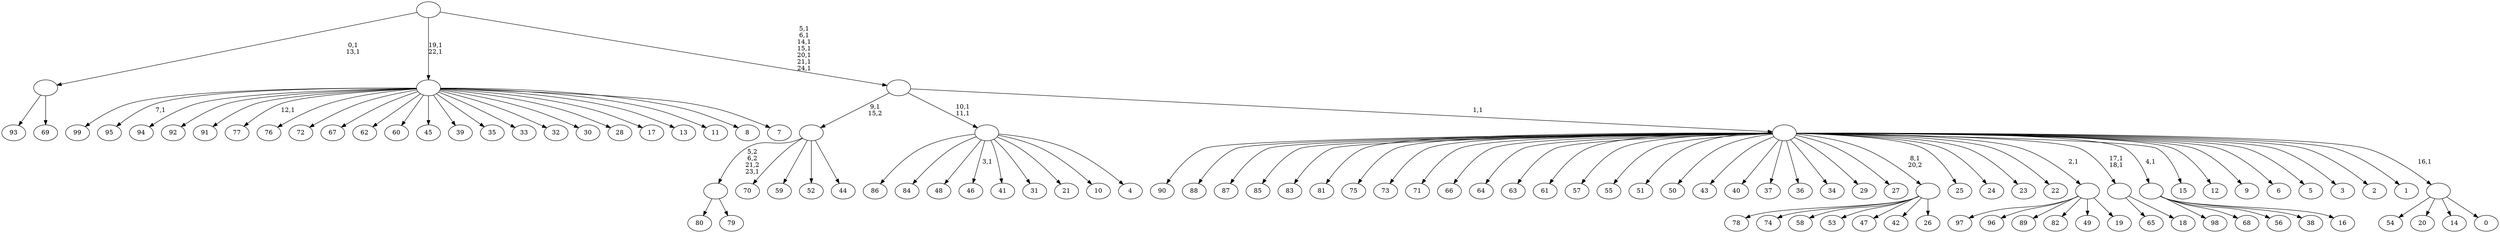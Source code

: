 digraph T {
	125 [label="99"]
	124 [label="98"]
	123 [label="97"]
	122 [label="96"]
	121 [label="95"]
	119 [label="94"]
	118 [label="93"]
	117 [label="92"]
	116 [label="91"]
	115 [label="90"]
	114 [label="89"]
	113 [label="88"]
	112 [label="87"]
	111 [label="86"]
	110 [label="85"]
	109 [label="84"]
	108 [label="83"]
	107 [label="82"]
	106 [label="81"]
	105 [label="80"]
	104 [label="79"]
	103 [label=""]
	102 [label="78"]
	101 [label="77"]
	99 [label="76"]
	98 [label="75"]
	97 [label="74"]
	96 [label="73"]
	95 [label="72"]
	94 [label="71"]
	93 [label="70"]
	92 [label="69"]
	91 [label=""]
	89 [label="68"]
	88 [label="67"]
	87 [label="66"]
	86 [label="65"]
	85 [label="64"]
	84 [label="63"]
	83 [label="62"]
	82 [label="61"]
	81 [label="60"]
	80 [label="59"]
	79 [label="58"]
	78 [label="57"]
	77 [label="56"]
	76 [label="55"]
	75 [label="54"]
	74 [label="53"]
	73 [label="52"]
	72 [label="51"]
	71 [label="50"]
	70 [label="49"]
	69 [label="48"]
	68 [label="47"]
	67 [label="46"]
	65 [label="45"]
	64 [label="44"]
	63 [label=""]
	62 [label="43"]
	61 [label="42"]
	60 [label="41"]
	59 [label="40"]
	58 [label="39"]
	57 [label="38"]
	56 [label="37"]
	55 [label="36"]
	54 [label="35"]
	53 [label="34"]
	52 [label="33"]
	51 [label="32"]
	50 [label="31"]
	49 [label="30"]
	48 [label="29"]
	47 [label="28"]
	46 [label="27"]
	45 [label="26"]
	44 [label=""]
	43 [label="25"]
	42 [label="24"]
	41 [label="23"]
	40 [label="22"]
	39 [label="21"]
	38 [label="20"]
	37 [label="19"]
	36 [label=""]
	35 [label="18"]
	34 [label=""]
	32 [label="17"]
	31 [label="16"]
	30 [label=""]
	29 [label="15"]
	28 [label="14"]
	27 [label="13"]
	26 [label="12"]
	25 [label="11"]
	24 [label="10"]
	23 [label="9"]
	22 [label="8"]
	21 [label="7"]
	20 [label=""]
	18 [label="6"]
	17 [label="5"]
	16 [label="4"]
	15 [label=""]
	13 [label="3"]
	12 [label="2"]
	11 [label="1"]
	10 [label="0"]
	9 [label=""]
	8 [label=""]
	7 [label=""]
	0 [label=""]
	103 -> 105 [label=""]
	103 -> 104 [label=""]
	91 -> 118 [label=""]
	91 -> 92 [label=""]
	63 -> 103 [label="5,2\n6,2\n21,2\n23,1"]
	63 -> 93 [label=""]
	63 -> 80 [label=""]
	63 -> 73 [label=""]
	63 -> 64 [label=""]
	44 -> 102 [label=""]
	44 -> 97 [label=""]
	44 -> 79 [label=""]
	44 -> 74 [label=""]
	44 -> 68 [label=""]
	44 -> 61 [label=""]
	44 -> 45 [label=""]
	36 -> 123 [label=""]
	36 -> 122 [label=""]
	36 -> 114 [label=""]
	36 -> 107 [label=""]
	36 -> 70 [label=""]
	36 -> 37 [label=""]
	34 -> 86 [label=""]
	34 -> 35 [label=""]
	30 -> 124 [label=""]
	30 -> 89 [label=""]
	30 -> 77 [label=""]
	30 -> 57 [label=""]
	30 -> 31 [label=""]
	20 -> 101 [label="12,1"]
	20 -> 121 [label="7,1"]
	20 -> 125 [label=""]
	20 -> 119 [label=""]
	20 -> 117 [label=""]
	20 -> 116 [label=""]
	20 -> 99 [label=""]
	20 -> 95 [label=""]
	20 -> 88 [label=""]
	20 -> 83 [label=""]
	20 -> 81 [label=""]
	20 -> 65 [label=""]
	20 -> 58 [label=""]
	20 -> 54 [label=""]
	20 -> 52 [label=""]
	20 -> 51 [label=""]
	20 -> 49 [label=""]
	20 -> 47 [label=""]
	20 -> 32 [label=""]
	20 -> 27 [label=""]
	20 -> 25 [label=""]
	20 -> 22 [label=""]
	20 -> 21 [label=""]
	15 -> 67 [label="3,1"]
	15 -> 111 [label=""]
	15 -> 109 [label=""]
	15 -> 69 [label=""]
	15 -> 60 [label=""]
	15 -> 50 [label=""]
	15 -> 39 [label=""]
	15 -> 24 [label=""]
	15 -> 16 [label=""]
	9 -> 75 [label=""]
	9 -> 38 [label=""]
	9 -> 28 [label=""]
	9 -> 10 [label=""]
	8 -> 34 [label="17,1\n18,1"]
	8 -> 115 [label=""]
	8 -> 113 [label=""]
	8 -> 112 [label=""]
	8 -> 110 [label=""]
	8 -> 108 [label=""]
	8 -> 106 [label=""]
	8 -> 98 [label=""]
	8 -> 96 [label=""]
	8 -> 94 [label=""]
	8 -> 87 [label=""]
	8 -> 85 [label=""]
	8 -> 84 [label=""]
	8 -> 82 [label=""]
	8 -> 78 [label=""]
	8 -> 76 [label=""]
	8 -> 72 [label=""]
	8 -> 71 [label=""]
	8 -> 62 [label=""]
	8 -> 59 [label=""]
	8 -> 56 [label=""]
	8 -> 55 [label=""]
	8 -> 53 [label=""]
	8 -> 48 [label=""]
	8 -> 46 [label=""]
	8 -> 44 [label="8,1\n20,2"]
	8 -> 43 [label=""]
	8 -> 42 [label=""]
	8 -> 41 [label=""]
	8 -> 40 [label=""]
	8 -> 36 [label="2,1"]
	8 -> 30 [label="4,1"]
	8 -> 29 [label=""]
	8 -> 26 [label=""]
	8 -> 23 [label=""]
	8 -> 18 [label=""]
	8 -> 17 [label=""]
	8 -> 13 [label=""]
	8 -> 12 [label=""]
	8 -> 11 [label=""]
	8 -> 9 [label="16,1"]
	7 -> 15 [label="10,1\n11,1"]
	7 -> 63 [label="9,1\n15,2"]
	7 -> 8 [label="1,1"]
	0 -> 7 [label="5,1\n6,1\n14,1\n15,1\n20,1\n21,1\n24,1"]
	0 -> 20 [label="19,1\n22,1"]
	0 -> 91 [label="0,1\n13,1"]
}
